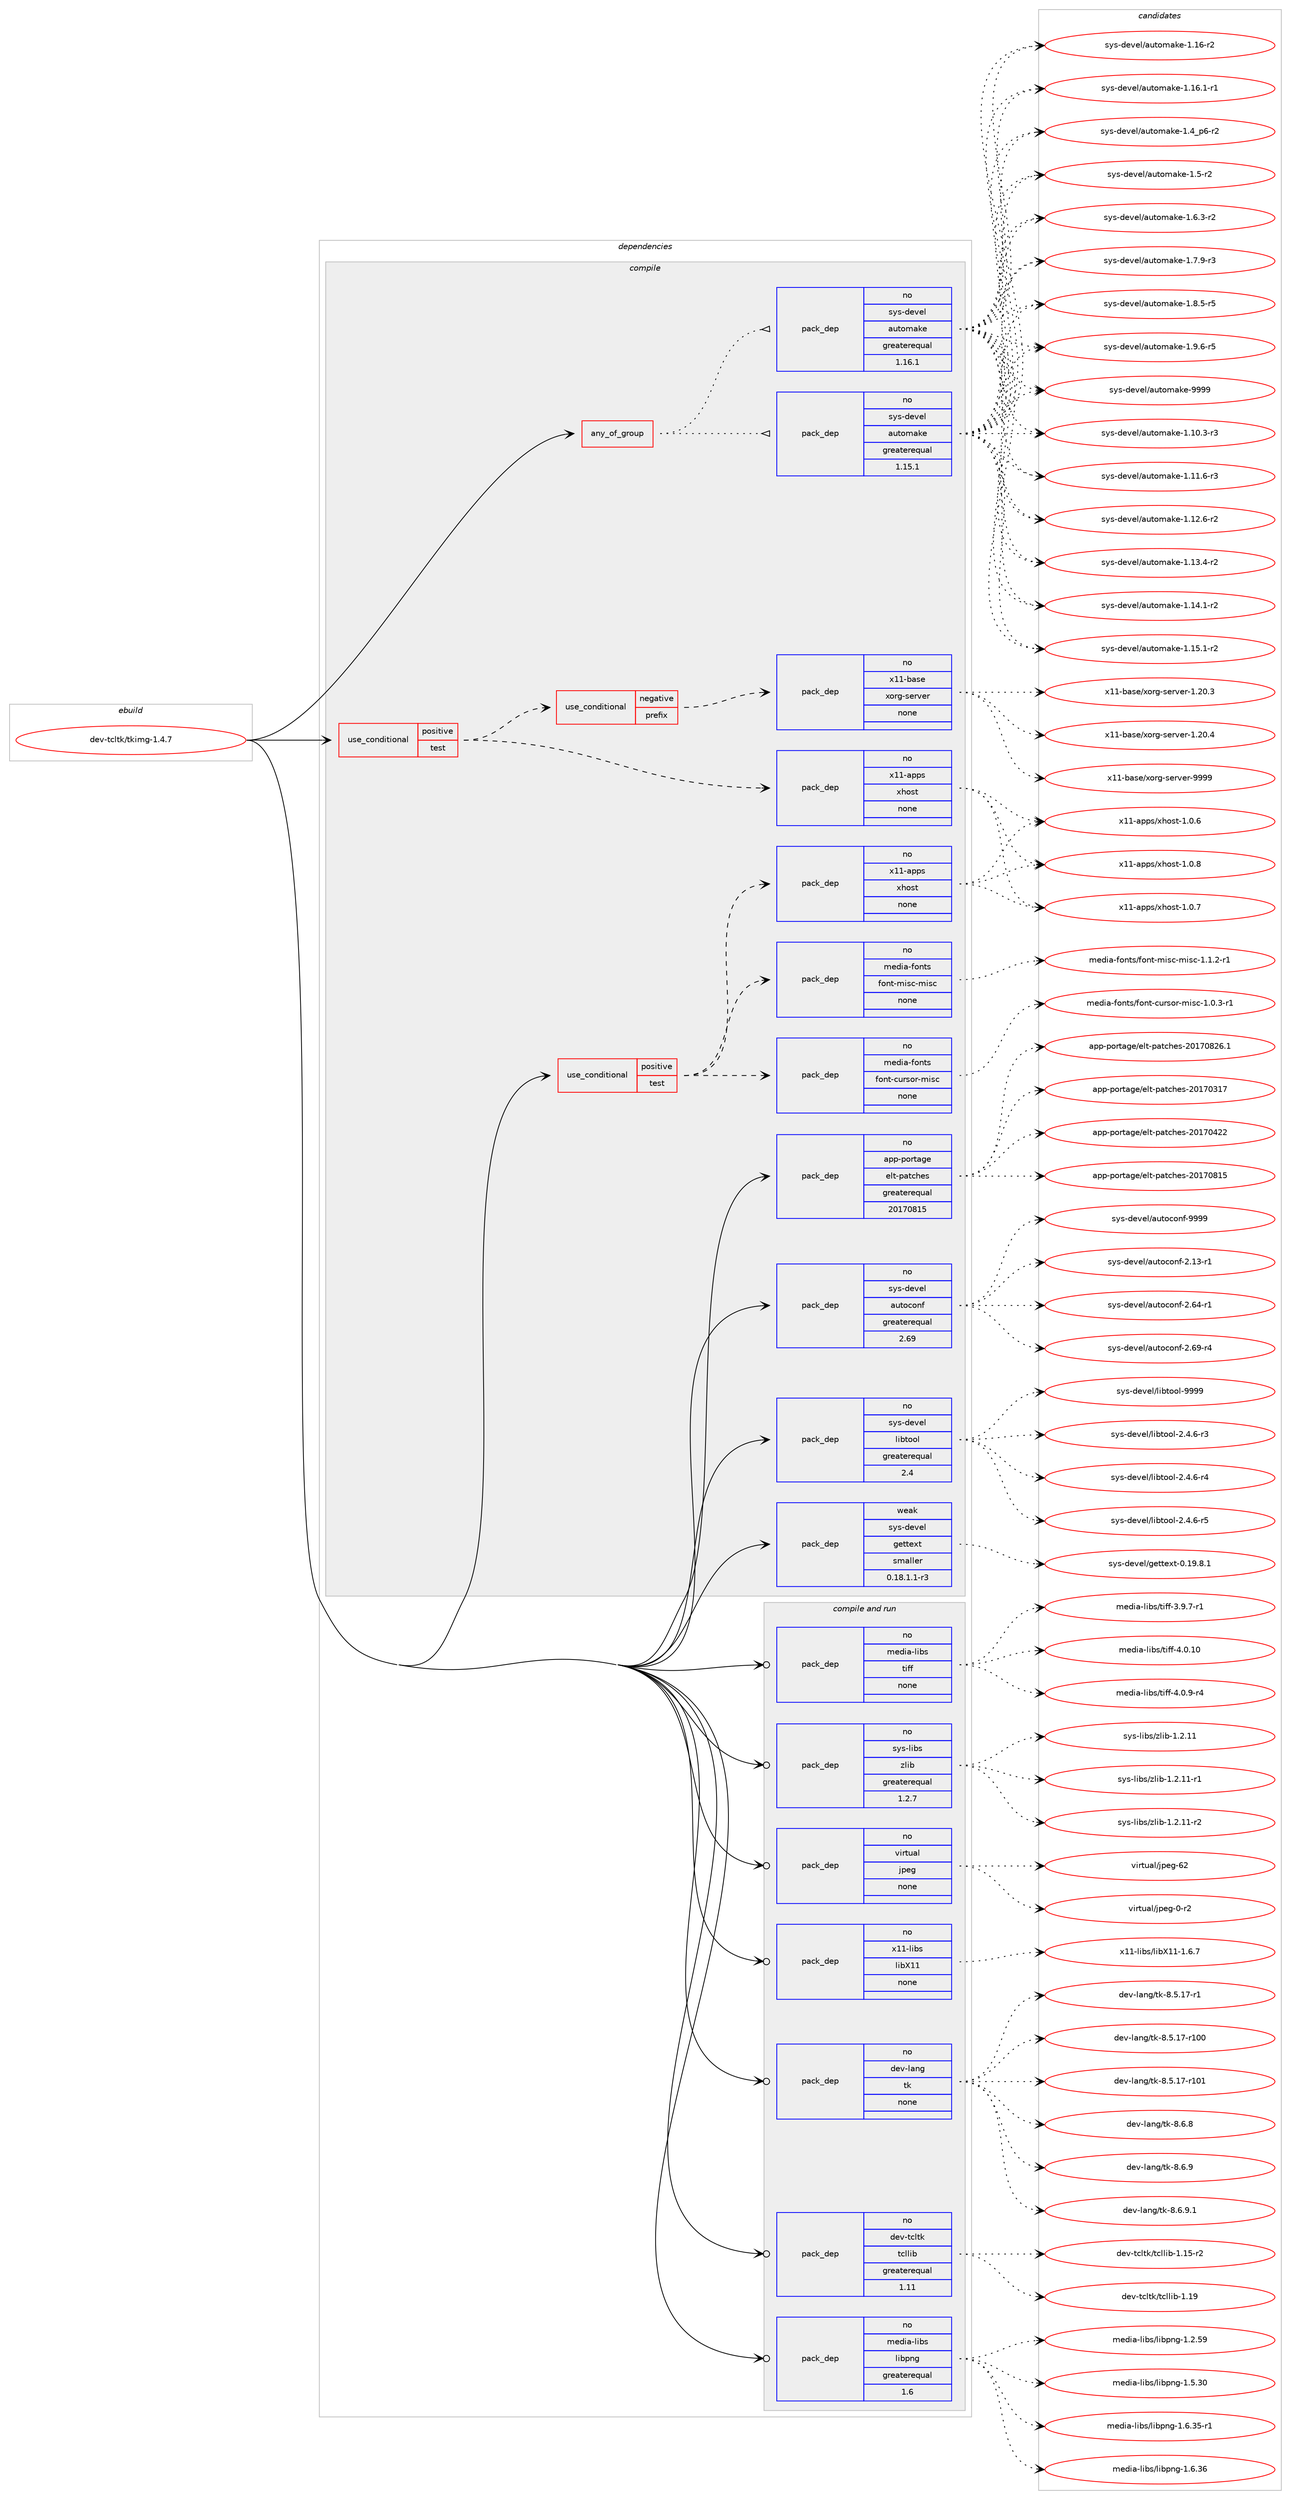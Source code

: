 digraph prolog {

# *************
# Graph options
# *************

newrank=true;
concentrate=true;
compound=true;
graph [rankdir=LR,fontname=Helvetica,fontsize=10,ranksep=1.5];#, ranksep=2.5, nodesep=0.2];
edge  [arrowhead=vee];
node  [fontname=Helvetica,fontsize=10];

# **********
# The ebuild
# **********

subgraph cluster_leftcol {
color=gray;
rank=same;
label=<<i>ebuild</i>>;
id [label="dev-tcltk/tkimg-1.4.7", color=red, width=4, href="../dev-tcltk/tkimg-1.4.7.svg"];
}

# ****************
# The dependencies
# ****************

subgraph cluster_midcol {
color=gray;
label=<<i>dependencies</i>>;
subgraph cluster_compile {
fillcolor="#eeeeee";
style=filled;
label=<<i>compile</i>>;
subgraph any22977 {
dependency1539106 [label=<<TABLE BORDER="0" CELLBORDER="1" CELLSPACING="0" CELLPADDING="4"><TR><TD CELLPADDING="10">any_of_group</TD></TR></TABLE>>, shape=none, color=red];subgraph pack1092569 {
dependency1539107 [label=<<TABLE BORDER="0" CELLBORDER="1" CELLSPACING="0" CELLPADDING="4" WIDTH="220"><TR><TD ROWSPAN="6" CELLPADDING="30">pack_dep</TD></TR><TR><TD WIDTH="110">no</TD></TR><TR><TD>sys-devel</TD></TR><TR><TD>automake</TD></TR><TR><TD>greaterequal</TD></TR><TR><TD>1.16.1</TD></TR></TABLE>>, shape=none, color=blue];
}
dependency1539106:e -> dependency1539107:w [weight=20,style="dotted",arrowhead="oinv"];
subgraph pack1092570 {
dependency1539108 [label=<<TABLE BORDER="0" CELLBORDER="1" CELLSPACING="0" CELLPADDING="4" WIDTH="220"><TR><TD ROWSPAN="6" CELLPADDING="30">pack_dep</TD></TR><TR><TD WIDTH="110">no</TD></TR><TR><TD>sys-devel</TD></TR><TR><TD>automake</TD></TR><TR><TD>greaterequal</TD></TR><TR><TD>1.15.1</TD></TR></TABLE>>, shape=none, color=blue];
}
dependency1539106:e -> dependency1539108:w [weight=20,style="dotted",arrowhead="oinv"];
}
id:e -> dependency1539106:w [weight=20,style="solid",arrowhead="vee"];
subgraph cond422971 {
dependency1539109 [label=<<TABLE BORDER="0" CELLBORDER="1" CELLSPACING="0" CELLPADDING="4"><TR><TD ROWSPAN="3" CELLPADDING="10">use_conditional</TD></TR><TR><TD>positive</TD></TR><TR><TD>test</TD></TR></TABLE>>, shape=none, color=red];
subgraph cond422972 {
dependency1539110 [label=<<TABLE BORDER="0" CELLBORDER="1" CELLSPACING="0" CELLPADDING="4"><TR><TD ROWSPAN="3" CELLPADDING="10">use_conditional</TD></TR><TR><TD>negative</TD></TR><TR><TD>prefix</TD></TR></TABLE>>, shape=none, color=red];
subgraph pack1092571 {
dependency1539111 [label=<<TABLE BORDER="0" CELLBORDER="1" CELLSPACING="0" CELLPADDING="4" WIDTH="220"><TR><TD ROWSPAN="6" CELLPADDING="30">pack_dep</TD></TR><TR><TD WIDTH="110">no</TD></TR><TR><TD>x11-base</TD></TR><TR><TD>xorg-server</TD></TR><TR><TD>none</TD></TR><TR><TD></TD></TR></TABLE>>, shape=none, color=blue];
}
dependency1539110:e -> dependency1539111:w [weight=20,style="dashed",arrowhead="vee"];
}
dependency1539109:e -> dependency1539110:w [weight=20,style="dashed",arrowhead="vee"];
subgraph pack1092572 {
dependency1539112 [label=<<TABLE BORDER="0" CELLBORDER="1" CELLSPACING="0" CELLPADDING="4" WIDTH="220"><TR><TD ROWSPAN="6" CELLPADDING="30">pack_dep</TD></TR><TR><TD WIDTH="110">no</TD></TR><TR><TD>x11-apps</TD></TR><TR><TD>xhost</TD></TR><TR><TD>none</TD></TR><TR><TD></TD></TR></TABLE>>, shape=none, color=blue];
}
dependency1539109:e -> dependency1539112:w [weight=20,style="dashed",arrowhead="vee"];
}
id:e -> dependency1539109:w [weight=20,style="solid",arrowhead="vee"];
subgraph cond422973 {
dependency1539113 [label=<<TABLE BORDER="0" CELLBORDER="1" CELLSPACING="0" CELLPADDING="4"><TR><TD ROWSPAN="3" CELLPADDING="10">use_conditional</TD></TR><TR><TD>positive</TD></TR><TR><TD>test</TD></TR></TABLE>>, shape=none, color=red];
subgraph pack1092573 {
dependency1539114 [label=<<TABLE BORDER="0" CELLBORDER="1" CELLSPACING="0" CELLPADDING="4" WIDTH="220"><TR><TD ROWSPAN="6" CELLPADDING="30">pack_dep</TD></TR><TR><TD WIDTH="110">no</TD></TR><TR><TD>x11-apps</TD></TR><TR><TD>xhost</TD></TR><TR><TD>none</TD></TR><TR><TD></TD></TR></TABLE>>, shape=none, color=blue];
}
dependency1539113:e -> dependency1539114:w [weight=20,style="dashed",arrowhead="vee"];
subgraph pack1092574 {
dependency1539115 [label=<<TABLE BORDER="0" CELLBORDER="1" CELLSPACING="0" CELLPADDING="4" WIDTH="220"><TR><TD ROWSPAN="6" CELLPADDING="30">pack_dep</TD></TR><TR><TD WIDTH="110">no</TD></TR><TR><TD>media-fonts</TD></TR><TR><TD>font-misc-misc</TD></TR><TR><TD>none</TD></TR><TR><TD></TD></TR></TABLE>>, shape=none, color=blue];
}
dependency1539113:e -> dependency1539115:w [weight=20,style="dashed",arrowhead="vee"];
subgraph pack1092575 {
dependency1539116 [label=<<TABLE BORDER="0" CELLBORDER="1" CELLSPACING="0" CELLPADDING="4" WIDTH="220"><TR><TD ROWSPAN="6" CELLPADDING="30">pack_dep</TD></TR><TR><TD WIDTH="110">no</TD></TR><TR><TD>media-fonts</TD></TR><TR><TD>font-cursor-misc</TD></TR><TR><TD>none</TD></TR><TR><TD></TD></TR></TABLE>>, shape=none, color=blue];
}
dependency1539113:e -> dependency1539116:w [weight=20,style="dashed",arrowhead="vee"];
}
id:e -> dependency1539113:w [weight=20,style="solid",arrowhead="vee"];
subgraph pack1092576 {
dependency1539117 [label=<<TABLE BORDER="0" CELLBORDER="1" CELLSPACING="0" CELLPADDING="4" WIDTH="220"><TR><TD ROWSPAN="6" CELLPADDING="30">pack_dep</TD></TR><TR><TD WIDTH="110">no</TD></TR><TR><TD>app-portage</TD></TR><TR><TD>elt-patches</TD></TR><TR><TD>greaterequal</TD></TR><TR><TD>20170815</TD></TR></TABLE>>, shape=none, color=blue];
}
id:e -> dependency1539117:w [weight=20,style="solid",arrowhead="vee"];
subgraph pack1092577 {
dependency1539118 [label=<<TABLE BORDER="0" CELLBORDER="1" CELLSPACING="0" CELLPADDING="4" WIDTH="220"><TR><TD ROWSPAN="6" CELLPADDING="30">pack_dep</TD></TR><TR><TD WIDTH="110">no</TD></TR><TR><TD>sys-devel</TD></TR><TR><TD>autoconf</TD></TR><TR><TD>greaterequal</TD></TR><TR><TD>2.69</TD></TR></TABLE>>, shape=none, color=blue];
}
id:e -> dependency1539118:w [weight=20,style="solid",arrowhead="vee"];
subgraph pack1092578 {
dependency1539119 [label=<<TABLE BORDER="0" CELLBORDER="1" CELLSPACING="0" CELLPADDING="4" WIDTH="220"><TR><TD ROWSPAN="6" CELLPADDING="30">pack_dep</TD></TR><TR><TD WIDTH="110">no</TD></TR><TR><TD>sys-devel</TD></TR><TR><TD>libtool</TD></TR><TR><TD>greaterequal</TD></TR><TR><TD>2.4</TD></TR></TABLE>>, shape=none, color=blue];
}
id:e -> dependency1539119:w [weight=20,style="solid",arrowhead="vee"];
subgraph pack1092579 {
dependency1539120 [label=<<TABLE BORDER="0" CELLBORDER="1" CELLSPACING="0" CELLPADDING="4" WIDTH="220"><TR><TD ROWSPAN="6" CELLPADDING="30">pack_dep</TD></TR><TR><TD WIDTH="110">weak</TD></TR><TR><TD>sys-devel</TD></TR><TR><TD>gettext</TD></TR><TR><TD>smaller</TD></TR><TR><TD>0.18.1.1-r3</TD></TR></TABLE>>, shape=none, color=blue];
}
id:e -> dependency1539120:w [weight=20,style="solid",arrowhead="vee"];
}
subgraph cluster_compileandrun {
fillcolor="#eeeeee";
style=filled;
label=<<i>compile and run</i>>;
subgraph pack1092580 {
dependency1539121 [label=<<TABLE BORDER="0" CELLBORDER="1" CELLSPACING="0" CELLPADDING="4" WIDTH="220"><TR><TD ROWSPAN="6" CELLPADDING="30">pack_dep</TD></TR><TR><TD WIDTH="110">no</TD></TR><TR><TD>dev-lang</TD></TR><TR><TD>tk</TD></TR><TR><TD>none</TD></TR><TR><TD></TD></TR></TABLE>>, shape=none, color=blue];
}
id:e -> dependency1539121:w [weight=20,style="solid",arrowhead="odotvee"];
subgraph pack1092581 {
dependency1539122 [label=<<TABLE BORDER="0" CELLBORDER="1" CELLSPACING="0" CELLPADDING="4" WIDTH="220"><TR><TD ROWSPAN="6" CELLPADDING="30">pack_dep</TD></TR><TR><TD WIDTH="110">no</TD></TR><TR><TD>dev-tcltk</TD></TR><TR><TD>tcllib</TD></TR><TR><TD>greaterequal</TD></TR><TR><TD>1.11</TD></TR></TABLE>>, shape=none, color=blue];
}
id:e -> dependency1539122:w [weight=20,style="solid",arrowhead="odotvee"];
subgraph pack1092582 {
dependency1539123 [label=<<TABLE BORDER="0" CELLBORDER="1" CELLSPACING="0" CELLPADDING="4" WIDTH="220"><TR><TD ROWSPAN="6" CELLPADDING="30">pack_dep</TD></TR><TR><TD WIDTH="110">no</TD></TR><TR><TD>media-libs</TD></TR><TR><TD>libpng</TD></TR><TR><TD>greaterequal</TD></TR><TR><TD>1.6</TD></TR></TABLE>>, shape=none, color=blue];
}
id:e -> dependency1539123:w [weight=20,style="solid",arrowhead="odotvee"];
subgraph pack1092583 {
dependency1539124 [label=<<TABLE BORDER="0" CELLBORDER="1" CELLSPACING="0" CELLPADDING="4" WIDTH="220"><TR><TD ROWSPAN="6" CELLPADDING="30">pack_dep</TD></TR><TR><TD WIDTH="110">no</TD></TR><TR><TD>media-libs</TD></TR><TR><TD>tiff</TD></TR><TR><TD>none</TD></TR><TR><TD></TD></TR></TABLE>>, shape=none, color=blue];
}
id:e -> dependency1539124:w [weight=20,style="solid",arrowhead="odotvee"];
subgraph pack1092584 {
dependency1539125 [label=<<TABLE BORDER="0" CELLBORDER="1" CELLSPACING="0" CELLPADDING="4" WIDTH="220"><TR><TD ROWSPAN="6" CELLPADDING="30">pack_dep</TD></TR><TR><TD WIDTH="110">no</TD></TR><TR><TD>sys-libs</TD></TR><TR><TD>zlib</TD></TR><TR><TD>greaterequal</TD></TR><TR><TD>1.2.7</TD></TR></TABLE>>, shape=none, color=blue];
}
id:e -> dependency1539125:w [weight=20,style="solid",arrowhead="odotvee"];
subgraph pack1092585 {
dependency1539126 [label=<<TABLE BORDER="0" CELLBORDER="1" CELLSPACING="0" CELLPADDING="4" WIDTH="220"><TR><TD ROWSPAN="6" CELLPADDING="30">pack_dep</TD></TR><TR><TD WIDTH="110">no</TD></TR><TR><TD>virtual</TD></TR><TR><TD>jpeg</TD></TR><TR><TD>none</TD></TR><TR><TD></TD></TR></TABLE>>, shape=none, color=blue];
}
id:e -> dependency1539126:w [weight=20,style="solid",arrowhead="odotvee"];
subgraph pack1092586 {
dependency1539127 [label=<<TABLE BORDER="0" CELLBORDER="1" CELLSPACING="0" CELLPADDING="4" WIDTH="220"><TR><TD ROWSPAN="6" CELLPADDING="30">pack_dep</TD></TR><TR><TD WIDTH="110">no</TD></TR><TR><TD>x11-libs</TD></TR><TR><TD>libX11</TD></TR><TR><TD>none</TD></TR><TR><TD></TD></TR></TABLE>>, shape=none, color=blue];
}
id:e -> dependency1539127:w [weight=20,style="solid",arrowhead="odotvee"];
}
subgraph cluster_run {
fillcolor="#eeeeee";
style=filled;
label=<<i>run</i>>;
}
}

# **************
# The candidates
# **************

subgraph cluster_choices {
rank=same;
color=gray;
label=<<i>candidates</i>>;

subgraph choice1092569 {
color=black;
nodesep=1;
choice11512111545100101118101108479711711611110997107101454946494846514511451 [label="sys-devel/automake-1.10.3-r3", color=red, width=4,href="../sys-devel/automake-1.10.3-r3.svg"];
choice11512111545100101118101108479711711611110997107101454946494946544511451 [label="sys-devel/automake-1.11.6-r3", color=red, width=4,href="../sys-devel/automake-1.11.6-r3.svg"];
choice11512111545100101118101108479711711611110997107101454946495046544511450 [label="sys-devel/automake-1.12.6-r2", color=red, width=4,href="../sys-devel/automake-1.12.6-r2.svg"];
choice11512111545100101118101108479711711611110997107101454946495146524511450 [label="sys-devel/automake-1.13.4-r2", color=red, width=4,href="../sys-devel/automake-1.13.4-r2.svg"];
choice11512111545100101118101108479711711611110997107101454946495246494511450 [label="sys-devel/automake-1.14.1-r2", color=red, width=4,href="../sys-devel/automake-1.14.1-r2.svg"];
choice11512111545100101118101108479711711611110997107101454946495346494511450 [label="sys-devel/automake-1.15.1-r2", color=red, width=4,href="../sys-devel/automake-1.15.1-r2.svg"];
choice1151211154510010111810110847971171161111099710710145494649544511450 [label="sys-devel/automake-1.16-r2", color=red, width=4,href="../sys-devel/automake-1.16-r2.svg"];
choice11512111545100101118101108479711711611110997107101454946495446494511449 [label="sys-devel/automake-1.16.1-r1", color=red, width=4,href="../sys-devel/automake-1.16.1-r1.svg"];
choice115121115451001011181011084797117116111109971071014549465295112544511450 [label="sys-devel/automake-1.4_p6-r2", color=red, width=4,href="../sys-devel/automake-1.4_p6-r2.svg"];
choice11512111545100101118101108479711711611110997107101454946534511450 [label="sys-devel/automake-1.5-r2", color=red, width=4,href="../sys-devel/automake-1.5-r2.svg"];
choice115121115451001011181011084797117116111109971071014549465446514511450 [label="sys-devel/automake-1.6.3-r2", color=red, width=4,href="../sys-devel/automake-1.6.3-r2.svg"];
choice115121115451001011181011084797117116111109971071014549465546574511451 [label="sys-devel/automake-1.7.9-r3", color=red, width=4,href="../sys-devel/automake-1.7.9-r3.svg"];
choice115121115451001011181011084797117116111109971071014549465646534511453 [label="sys-devel/automake-1.8.5-r5", color=red, width=4,href="../sys-devel/automake-1.8.5-r5.svg"];
choice115121115451001011181011084797117116111109971071014549465746544511453 [label="sys-devel/automake-1.9.6-r5", color=red, width=4,href="../sys-devel/automake-1.9.6-r5.svg"];
choice115121115451001011181011084797117116111109971071014557575757 [label="sys-devel/automake-9999", color=red, width=4,href="../sys-devel/automake-9999.svg"];
dependency1539107:e -> choice11512111545100101118101108479711711611110997107101454946494846514511451:w [style=dotted,weight="100"];
dependency1539107:e -> choice11512111545100101118101108479711711611110997107101454946494946544511451:w [style=dotted,weight="100"];
dependency1539107:e -> choice11512111545100101118101108479711711611110997107101454946495046544511450:w [style=dotted,weight="100"];
dependency1539107:e -> choice11512111545100101118101108479711711611110997107101454946495146524511450:w [style=dotted,weight="100"];
dependency1539107:e -> choice11512111545100101118101108479711711611110997107101454946495246494511450:w [style=dotted,weight="100"];
dependency1539107:e -> choice11512111545100101118101108479711711611110997107101454946495346494511450:w [style=dotted,weight="100"];
dependency1539107:e -> choice1151211154510010111810110847971171161111099710710145494649544511450:w [style=dotted,weight="100"];
dependency1539107:e -> choice11512111545100101118101108479711711611110997107101454946495446494511449:w [style=dotted,weight="100"];
dependency1539107:e -> choice115121115451001011181011084797117116111109971071014549465295112544511450:w [style=dotted,weight="100"];
dependency1539107:e -> choice11512111545100101118101108479711711611110997107101454946534511450:w [style=dotted,weight="100"];
dependency1539107:e -> choice115121115451001011181011084797117116111109971071014549465446514511450:w [style=dotted,weight="100"];
dependency1539107:e -> choice115121115451001011181011084797117116111109971071014549465546574511451:w [style=dotted,weight="100"];
dependency1539107:e -> choice115121115451001011181011084797117116111109971071014549465646534511453:w [style=dotted,weight="100"];
dependency1539107:e -> choice115121115451001011181011084797117116111109971071014549465746544511453:w [style=dotted,weight="100"];
dependency1539107:e -> choice115121115451001011181011084797117116111109971071014557575757:w [style=dotted,weight="100"];
}
subgraph choice1092570 {
color=black;
nodesep=1;
choice11512111545100101118101108479711711611110997107101454946494846514511451 [label="sys-devel/automake-1.10.3-r3", color=red, width=4,href="../sys-devel/automake-1.10.3-r3.svg"];
choice11512111545100101118101108479711711611110997107101454946494946544511451 [label="sys-devel/automake-1.11.6-r3", color=red, width=4,href="../sys-devel/automake-1.11.6-r3.svg"];
choice11512111545100101118101108479711711611110997107101454946495046544511450 [label="sys-devel/automake-1.12.6-r2", color=red, width=4,href="../sys-devel/automake-1.12.6-r2.svg"];
choice11512111545100101118101108479711711611110997107101454946495146524511450 [label="sys-devel/automake-1.13.4-r2", color=red, width=4,href="../sys-devel/automake-1.13.4-r2.svg"];
choice11512111545100101118101108479711711611110997107101454946495246494511450 [label="sys-devel/automake-1.14.1-r2", color=red, width=4,href="../sys-devel/automake-1.14.1-r2.svg"];
choice11512111545100101118101108479711711611110997107101454946495346494511450 [label="sys-devel/automake-1.15.1-r2", color=red, width=4,href="../sys-devel/automake-1.15.1-r2.svg"];
choice1151211154510010111810110847971171161111099710710145494649544511450 [label="sys-devel/automake-1.16-r2", color=red, width=4,href="../sys-devel/automake-1.16-r2.svg"];
choice11512111545100101118101108479711711611110997107101454946495446494511449 [label="sys-devel/automake-1.16.1-r1", color=red, width=4,href="../sys-devel/automake-1.16.1-r1.svg"];
choice115121115451001011181011084797117116111109971071014549465295112544511450 [label="sys-devel/automake-1.4_p6-r2", color=red, width=4,href="../sys-devel/automake-1.4_p6-r2.svg"];
choice11512111545100101118101108479711711611110997107101454946534511450 [label="sys-devel/automake-1.5-r2", color=red, width=4,href="../sys-devel/automake-1.5-r2.svg"];
choice115121115451001011181011084797117116111109971071014549465446514511450 [label="sys-devel/automake-1.6.3-r2", color=red, width=4,href="../sys-devel/automake-1.6.3-r2.svg"];
choice115121115451001011181011084797117116111109971071014549465546574511451 [label="sys-devel/automake-1.7.9-r3", color=red, width=4,href="../sys-devel/automake-1.7.9-r3.svg"];
choice115121115451001011181011084797117116111109971071014549465646534511453 [label="sys-devel/automake-1.8.5-r5", color=red, width=4,href="../sys-devel/automake-1.8.5-r5.svg"];
choice115121115451001011181011084797117116111109971071014549465746544511453 [label="sys-devel/automake-1.9.6-r5", color=red, width=4,href="../sys-devel/automake-1.9.6-r5.svg"];
choice115121115451001011181011084797117116111109971071014557575757 [label="sys-devel/automake-9999", color=red, width=4,href="../sys-devel/automake-9999.svg"];
dependency1539108:e -> choice11512111545100101118101108479711711611110997107101454946494846514511451:w [style=dotted,weight="100"];
dependency1539108:e -> choice11512111545100101118101108479711711611110997107101454946494946544511451:w [style=dotted,weight="100"];
dependency1539108:e -> choice11512111545100101118101108479711711611110997107101454946495046544511450:w [style=dotted,weight="100"];
dependency1539108:e -> choice11512111545100101118101108479711711611110997107101454946495146524511450:w [style=dotted,weight="100"];
dependency1539108:e -> choice11512111545100101118101108479711711611110997107101454946495246494511450:w [style=dotted,weight="100"];
dependency1539108:e -> choice11512111545100101118101108479711711611110997107101454946495346494511450:w [style=dotted,weight="100"];
dependency1539108:e -> choice1151211154510010111810110847971171161111099710710145494649544511450:w [style=dotted,weight="100"];
dependency1539108:e -> choice11512111545100101118101108479711711611110997107101454946495446494511449:w [style=dotted,weight="100"];
dependency1539108:e -> choice115121115451001011181011084797117116111109971071014549465295112544511450:w [style=dotted,weight="100"];
dependency1539108:e -> choice11512111545100101118101108479711711611110997107101454946534511450:w [style=dotted,weight="100"];
dependency1539108:e -> choice115121115451001011181011084797117116111109971071014549465446514511450:w [style=dotted,weight="100"];
dependency1539108:e -> choice115121115451001011181011084797117116111109971071014549465546574511451:w [style=dotted,weight="100"];
dependency1539108:e -> choice115121115451001011181011084797117116111109971071014549465646534511453:w [style=dotted,weight="100"];
dependency1539108:e -> choice115121115451001011181011084797117116111109971071014549465746544511453:w [style=dotted,weight="100"];
dependency1539108:e -> choice115121115451001011181011084797117116111109971071014557575757:w [style=dotted,weight="100"];
}
subgraph choice1092571 {
color=black;
nodesep=1;
choice1204949459897115101471201111141034511510111411810111445494650484651 [label="x11-base/xorg-server-1.20.3", color=red, width=4,href="../x11-base/xorg-server-1.20.3.svg"];
choice1204949459897115101471201111141034511510111411810111445494650484652 [label="x11-base/xorg-server-1.20.4", color=red, width=4,href="../x11-base/xorg-server-1.20.4.svg"];
choice120494945989711510147120111114103451151011141181011144557575757 [label="x11-base/xorg-server-9999", color=red, width=4,href="../x11-base/xorg-server-9999.svg"];
dependency1539111:e -> choice1204949459897115101471201111141034511510111411810111445494650484651:w [style=dotted,weight="100"];
dependency1539111:e -> choice1204949459897115101471201111141034511510111411810111445494650484652:w [style=dotted,weight="100"];
dependency1539111:e -> choice120494945989711510147120111114103451151011141181011144557575757:w [style=dotted,weight="100"];
}
subgraph choice1092572 {
color=black;
nodesep=1;
choice1204949459711211211547120104111115116454946484654 [label="x11-apps/xhost-1.0.6", color=red, width=4,href="../x11-apps/xhost-1.0.6.svg"];
choice1204949459711211211547120104111115116454946484655 [label="x11-apps/xhost-1.0.7", color=red, width=4,href="../x11-apps/xhost-1.0.7.svg"];
choice1204949459711211211547120104111115116454946484656 [label="x11-apps/xhost-1.0.8", color=red, width=4,href="../x11-apps/xhost-1.0.8.svg"];
dependency1539112:e -> choice1204949459711211211547120104111115116454946484654:w [style=dotted,weight="100"];
dependency1539112:e -> choice1204949459711211211547120104111115116454946484655:w [style=dotted,weight="100"];
dependency1539112:e -> choice1204949459711211211547120104111115116454946484656:w [style=dotted,weight="100"];
}
subgraph choice1092573 {
color=black;
nodesep=1;
choice1204949459711211211547120104111115116454946484654 [label="x11-apps/xhost-1.0.6", color=red, width=4,href="../x11-apps/xhost-1.0.6.svg"];
choice1204949459711211211547120104111115116454946484655 [label="x11-apps/xhost-1.0.7", color=red, width=4,href="../x11-apps/xhost-1.0.7.svg"];
choice1204949459711211211547120104111115116454946484656 [label="x11-apps/xhost-1.0.8", color=red, width=4,href="../x11-apps/xhost-1.0.8.svg"];
dependency1539114:e -> choice1204949459711211211547120104111115116454946484654:w [style=dotted,weight="100"];
dependency1539114:e -> choice1204949459711211211547120104111115116454946484655:w [style=dotted,weight="100"];
dependency1539114:e -> choice1204949459711211211547120104111115116454946484656:w [style=dotted,weight="100"];
}
subgraph choice1092574 {
color=black;
nodesep=1;
choice109101100105974510211111011611547102111110116451091051159945109105115994549464946504511449 [label="media-fonts/font-misc-misc-1.1.2-r1", color=red, width=4,href="../media-fonts/font-misc-misc-1.1.2-r1.svg"];
dependency1539115:e -> choice109101100105974510211111011611547102111110116451091051159945109105115994549464946504511449:w [style=dotted,weight="100"];
}
subgraph choice1092575 {
color=black;
nodesep=1;
choice109101100105974510211111011611547102111110116459911711411511111445109105115994549464846514511449 [label="media-fonts/font-cursor-misc-1.0.3-r1", color=red, width=4,href="../media-fonts/font-cursor-misc-1.0.3-r1.svg"];
dependency1539116:e -> choice109101100105974510211111011611547102111110116459911711411511111445109105115994549464846514511449:w [style=dotted,weight="100"];
}
subgraph choice1092576 {
color=black;
nodesep=1;
choice97112112451121111141169710310147101108116451129711699104101115455048495548514955 [label="app-portage/elt-patches-20170317", color=red, width=4,href="../app-portage/elt-patches-20170317.svg"];
choice97112112451121111141169710310147101108116451129711699104101115455048495548525050 [label="app-portage/elt-patches-20170422", color=red, width=4,href="../app-portage/elt-patches-20170422.svg"];
choice97112112451121111141169710310147101108116451129711699104101115455048495548564953 [label="app-portage/elt-patches-20170815", color=red, width=4,href="../app-portage/elt-patches-20170815.svg"];
choice971121124511211111411697103101471011081164511297116991041011154550484955485650544649 [label="app-portage/elt-patches-20170826.1", color=red, width=4,href="../app-portage/elt-patches-20170826.1.svg"];
dependency1539117:e -> choice97112112451121111141169710310147101108116451129711699104101115455048495548514955:w [style=dotted,weight="100"];
dependency1539117:e -> choice97112112451121111141169710310147101108116451129711699104101115455048495548525050:w [style=dotted,weight="100"];
dependency1539117:e -> choice97112112451121111141169710310147101108116451129711699104101115455048495548564953:w [style=dotted,weight="100"];
dependency1539117:e -> choice971121124511211111411697103101471011081164511297116991041011154550484955485650544649:w [style=dotted,weight="100"];
}
subgraph choice1092577 {
color=black;
nodesep=1;
choice1151211154510010111810110847971171161119911111010245504649514511449 [label="sys-devel/autoconf-2.13-r1", color=red, width=4,href="../sys-devel/autoconf-2.13-r1.svg"];
choice1151211154510010111810110847971171161119911111010245504654524511449 [label="sys-devel/autoconf-2.64-r1", color=red, width=4,href="../sys-devel/autoconf-2.64-r1.svg"];
choice1151211154510010111810110847971171161119911111010245504654574511452 [label="sys-devel/autoconf-2.69-r4", color=red, width=4,href="../sys-devel/autoconf-2.69-r4.svg"];
choice115121115451001011181011084797117116111991111101024557575757 [label="sys-devel/autoconf-9999", color=red, width=4,href="../sys-devel/autoconf-9999.svg"];
dependency1539118:e -> choice1151211154510010111810110847971171161119911111010245504649514511449:w [style=dotted,weight="100"];
dependency1539118:e -> choice1151211154510010111810110847971171161119911111010245504654524511449:w [style=dotted,weight="100"];
dependency1539118:e -> choice1151211154510010111810110847971171161119911111010245504654574511452:w [style=dotted,weight="100"];
dependency1539118:e -> choice115121115451001011181011084797117116111991111101024557575757:w [style=dotted,weight="100"];
}
subgraph choice1092578 {
color=black;
nodesep=1;
choice1151211154510010111810110847108105981161111111084550465246544511451 [label="sys-devel/libtool-2.4.6-r3", color=red, width=4,href="../sys-devel/libtool-2.4.6-r3.svg"];
choice1151211154510010111810110847108105981161111111084550465246544511452 [label="sys-devel/libtool-2.4.6-r4", color=red, width=4,href="../sys-devel/libtool-2.4.6-r4.svg"];
choice1151211154510010111810110847108105981161111111084550465246544511453 [label="sys-devel/libtool-2.4.6-r5", color=red, width=4,href="../sys-devel/libtool-2.4.6-r5.svg"];
choice1151211154510010111810110847108105981161111111084557575757 [label="sys-devel/libtool-9999", color=red, width=4,href="../sys-devel/libtool-9999.svg"];
dependency1539119:e -> choice1151211154510010111810110847108105981161111111084550465246544511451:w [style=dotted,weight="100"];
dependency1539119:e -> choice1151211154510010111810110847108105981161111111084550465246544511452:w [style=dotted,weight="100"];
dependency1539119:e -> choice1151211154510010111810110847108105981161111111084550465246544511453:w [style=dotted,weight="100"];
dependency1539119:e -> choice1151211154510010111810110847108105981161111111084557575757:w [style=dotted,weight="100"];
}
subgraph choice1092579 {
color=black;
nodesep=1;
choice1151211154510010111810110847103101116116101120116454846495746564649 [label="sys-devel/gettext-0.19.8.1", color=red, width=4,href="../sys-devel/gettext-0.19.8.1.svg"];
dependency1539120:e -> choice1151211154510010111810110847103101116116101120116454846495746564649:w [style=dotted,weight="100"];
}
subgraph choice1092580 {
color=black;
nodesep=1;
choice100101118451089711010347116107455646534649554511449 [label="dev-lang/tk-8.5.17-r1", color=red, width=4,href="../dev-lang/tk-8.5.17-r1.svg"];
choice1001011184510897110103471161074556465346495545114494848 [label="dev-lang/tk-8.5.17-r100", color=red, width=4,href="../dev-lang/tk-8.5.17-r100.svg"];
choice1001011184510897110103471161074556465346495545114494849 [label="dev-lang/tk-8.5.17-r101", color=red, width=4,href="../dev-lang/tk-8.5.17-r101.svg"];
choice100101118451089711010347116107455646544656 [label="dev-lang/tk-8.6.8", color=red, width=4,href="../dev-lang/tk-8.6.8.svg"];
choice100101118451089711010347116107455646544657 [label="dev-lang/tk-8.6.9", color=red, width=4,href="../dev-lang/tk-8.6.9.svg"];
choice1001011184510897110103471161074556465446574649 [label="dev-lang/tk-8.6.9.1", color=red, width=4,href="../dev-lang/tk-8.6.9.1.svg"];
dependency1539121:e -> choice100101118451089711010347116107455646534649554511449:w [style=dotted,weight="100"];
dependency1539121:e -> choice1001011184510897110103471161074556465346495545114494848:w [style=dotted,weight="100"];
dependency1539121:e -> choice1001011184510897110103471161074556465346495545114494849:w [style=dotted,weight="100"];
dependency1539121:e -> choice100101118451089711010347116107455646544656:w [style=dotted,weight="100"];
dependency1539121:e -> choice100101118451089711010347116107455646544657:w [style=dotted,weight="100"];
dependency1539121:e -> choice1001011184510897110103471161074556465446574649:w [style=dotted,weight="100"];
}
subgraph choice1092581 {
color=black;
nodesep=1;
choice100101118451169910811610747116991081081059845494649534511450 [label="dev-tcltk/tcllib-1.15-r2", color=red, width=4,href="../dev-tcltk/tcllib-1.15-r2.svg"];
choice10010111845116991081161074711699108108105984549464957 [label="dev-tcltk/tcllib-1.19", color=red, width=4,href="../dev-tcltk/tcllib-1.19.svg"];
dependency1539122:e -> choice100101118451169910811610747116991081081059845494649534511450:w [style=dotted,weight="100"];
dependency1539122:e -> choice10010111845116991081161074711699108108105984549464957:w [style=dotted,weight="100"];
}
subgraph choice1092582 {
color=black;
nodesep=1;
choice109101100105974510810598115471081059811211010345494650465357 [label="media-libs/libpng-1.2.59", color=red, width=4,href="../media-libs/libpng-1.2.59.svg"];
choice109101100105974510810598115471081059811211010345494653465148 [label="media-libs/libpng-1.5.30", color=red, width=4,href="../media-libs/libpng-1.5.30.svg"];
choice1091011001059745108105981154710810598112110103454946544651534511449 [label="media-libs/libpng-1.6.35-r1", color=red, width=4,href="../media-libs/libpng-1.6.35-r1.svg"];
choice109101100105974510810598115471081059811211010345494654465154 [label="media-libs/libpng-1.6.36", color=red, width=4,href="../media-libs/libpng-1.6.36.svg"];
dependency1539123:e -> choice109101100105974510810598115471081059811211010345494650465357:w [style=dotted,weight="100"];
dependency1539123:e -> choice109101100105974510810598115471081059811211010345494653465148:w [style=dotted,weight="100"];
dependency1539123:e -> choice1091011001059745108105981154710810598112110103454946544651534511449:w [style=dotted,weight="100"];
dependency1539123:e -> choice109101100105974510810598115471081059811211010345494654465154:w [style=dotted,weight="100"];
}
subgraph choice1092583 {
color=black;
nodesep=1;
choice109101100105974510810598115471161051021024551465746554511449 [label="media-libs/tiff-3.9.7-r1", color=red, width=4,href="../media-libs/tiff-3.9.7-r1.svg"];
choice1091011001059745108105981154711610510210245524648464948 [label="media-libs/tiff-4.0.10", color=red, width=4,href="../media-libs/tiff-4.0.10.svg"];
choice109101100105974510810598115471161051021024552464846574511452 [label="media-libs/tiff-4.0.9-r4", color=red, width=4,href="../media-libs/tiff-4.0.9-r4.svg"];
dependency1539124:e -> choice109101100105974510810598115471161051021024551465746554511449:w [style=dotted,weight="100"];
dependency1539124:e -> choice1091011001059745108105981154711610510210245524648464948:w [style=dotted,weight="100"];
dependency1539124:e -> choice109101100105974510810598115471161051021024552464846574511452:w [style=dotted,weight="100"];
}
subgraph choice1092584 {
color=black;
nodesep=1;
choice1151211154510810598115471221081059845494650464949 [label="sys-libs/zlib-1.2.11", color=red, width=4,href="../sys-libs/zlib-1.2.11.svg"];
choice11512111545108105981154712210810598454946504649494511449 [label="sys-libs/zlib-1.2.11-r1", color=red, width=4,href="../sys-libs/zlib-1.2.11-r1.svg"];
choice11512111545108105981154712210810598454946504649494511450 [label="sys-libs/zlib-1.2.11-r2", color=red, width=4,href="../sys-libs/zlib-1.2.11-r2.svg"];
dependency1539125:e -> choice1151211154510810598115471221081059845494650464949:w [style=dotted,weight="100"];
dependency1539125:e -> choice11512111545108105981154712210810598454946504649494511449:w [style=dotted,weight="100"];
dependency1539125:e -> choice11512111545108105981154712210810598454946504649494511450:w [style=dotted,weight="100"];
}
subgraph choice1092585 {
color=black;
nodesep=1;
choice118105114116117971084710611210110345484511450 [label="virtual/jpeg-0-r2", color=red, width=4,href="../virtual/jpeg-0-r2.svg"];
choice1181051141161179710847106112101103455450 [label="virtual/jpeg-62", color=red, width=4,href="../virtual/jpeg-62.svg"];
dependency1539126:e -> choice118105114116117971084710611210110345484511450:w [style=dotted,weight="100"];
dependency1539126:e -> choice1181051141161179710847106112101103455450:w [style=dotted,weight="100"];
}
subgraph choice1092586 {
color=black;
nodesep=1;
choice120494945108105981154710810598884949454946544655 [label="x11-libs/libX11-1.6.7", color=red, width=4,href="../x11-libs/libX11-1.6.7.svg"];
dependency1539127:e -> choice120494945108105981154710810598884949454946544655:w [style=dotted,weight="100"];
}
}

}
